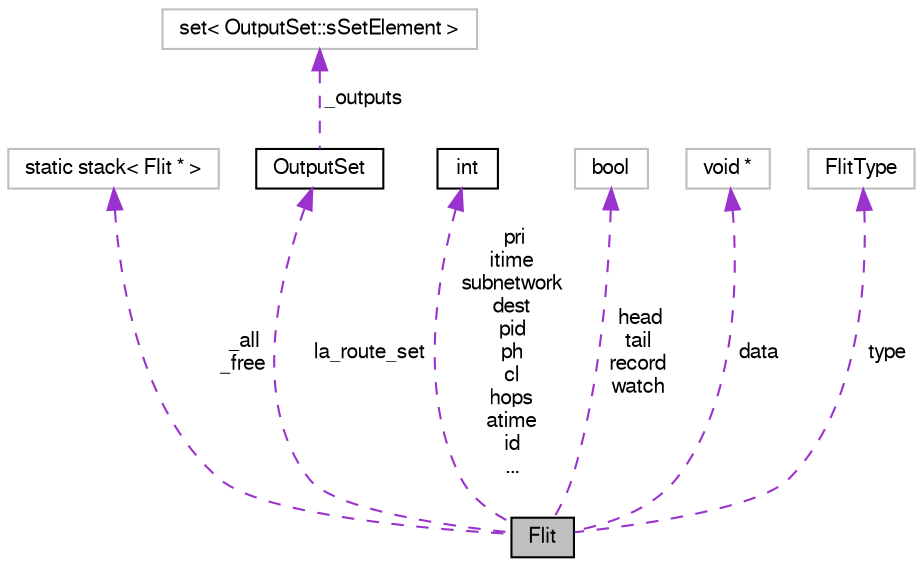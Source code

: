 digraph "Flit"
{
  bgcolor="transparent";
  edge [fontname="FreeSans",fontsize="10",labelfontname="FreeSans",labelfontsize="10"];
  node [fontname="FreeSans",fontsize="10",shape=record];
  Node1 [label="Flit",height=0.2,width=0.4,color="black", fillcolor="grey75", style="filled", fontcolor="black"];
  Node2 -> Node1 [dir="back",color="darkorchid3",fontsize="10",style="dashed",label=" _all\n_free" ,fontname="FreeSans"];
  Node2 [label="static stack\< Flit * \>",height=0.2,width=0.4,color="grey75"];
  Node3 -> Node1 [dir="back",color="darkorchid3",fontsize="10",style="dashed",label=" la_route_set" ,fontname="FreeSans"];
  Node3 [label="OutputSet",height=0.2,width=0.4,color="black",URL="$classOutputSet.html"];
  Node4 -> Node3 [dir="back",color="darkorchid3",fontsize="10",style="dashed",label=" _outputs" ,fontname="FreeSans"];
  Node4 [label="set\< OutputSet::sSetElement \>",height=0.2,width=0.4,color="grey75"];
  Node5 -> Node1 [dir="back",color="darkorchid3",fontsize="10",style="dashed",label=" pri\nitime\nsubnetwork\ndest\npid\nph\ncl\nhops\natime\nid\n..." ,fontname="FreeSans"];
  Node5 [label="int",height=0.2,width=0.4,color="black",URL="$classint.html"];
  Node6 -> Node1 [dir="back",color="darkorchid3",fontsize="10",style="dashed",label=" head\ntail\nrecord\nwatch" ,fontname="FreeSans"];
  Node6 [label="bool",height=0.2,width=0.4,color="grey75"];
  Node7 -> Node1 [dir="back",color="darkorchid3",fontsize="10",style="dashed",label=" data" ,fontname="FreeSans"];
  Node7 [label="void *",height=0.2,width=0.4,color="grey75"];
  Node8 -> Node1 [dir="back",color="darkorchid3",fontsize="10",style="dashed",label=" type" ,fontname="FreeSans"];
  Node8 [label="FlitType",height=0.2,width=0.4,color="grey75"];
}
